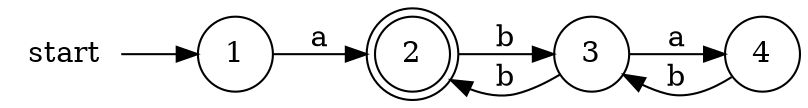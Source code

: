 digraph G {
    rankdir=LR;
start [shape = none]
  node [shape = doublecircle]; 2;
  
  node [shape = circle];
  start -> 1
  1 -> 2[label = "a"]
  2 -> 3 [label = "b"]
  3 -> 4 [label = "a"]
  4 -> 3 [label = "b"]
  3 -> 2 [label = "b"]
  }
